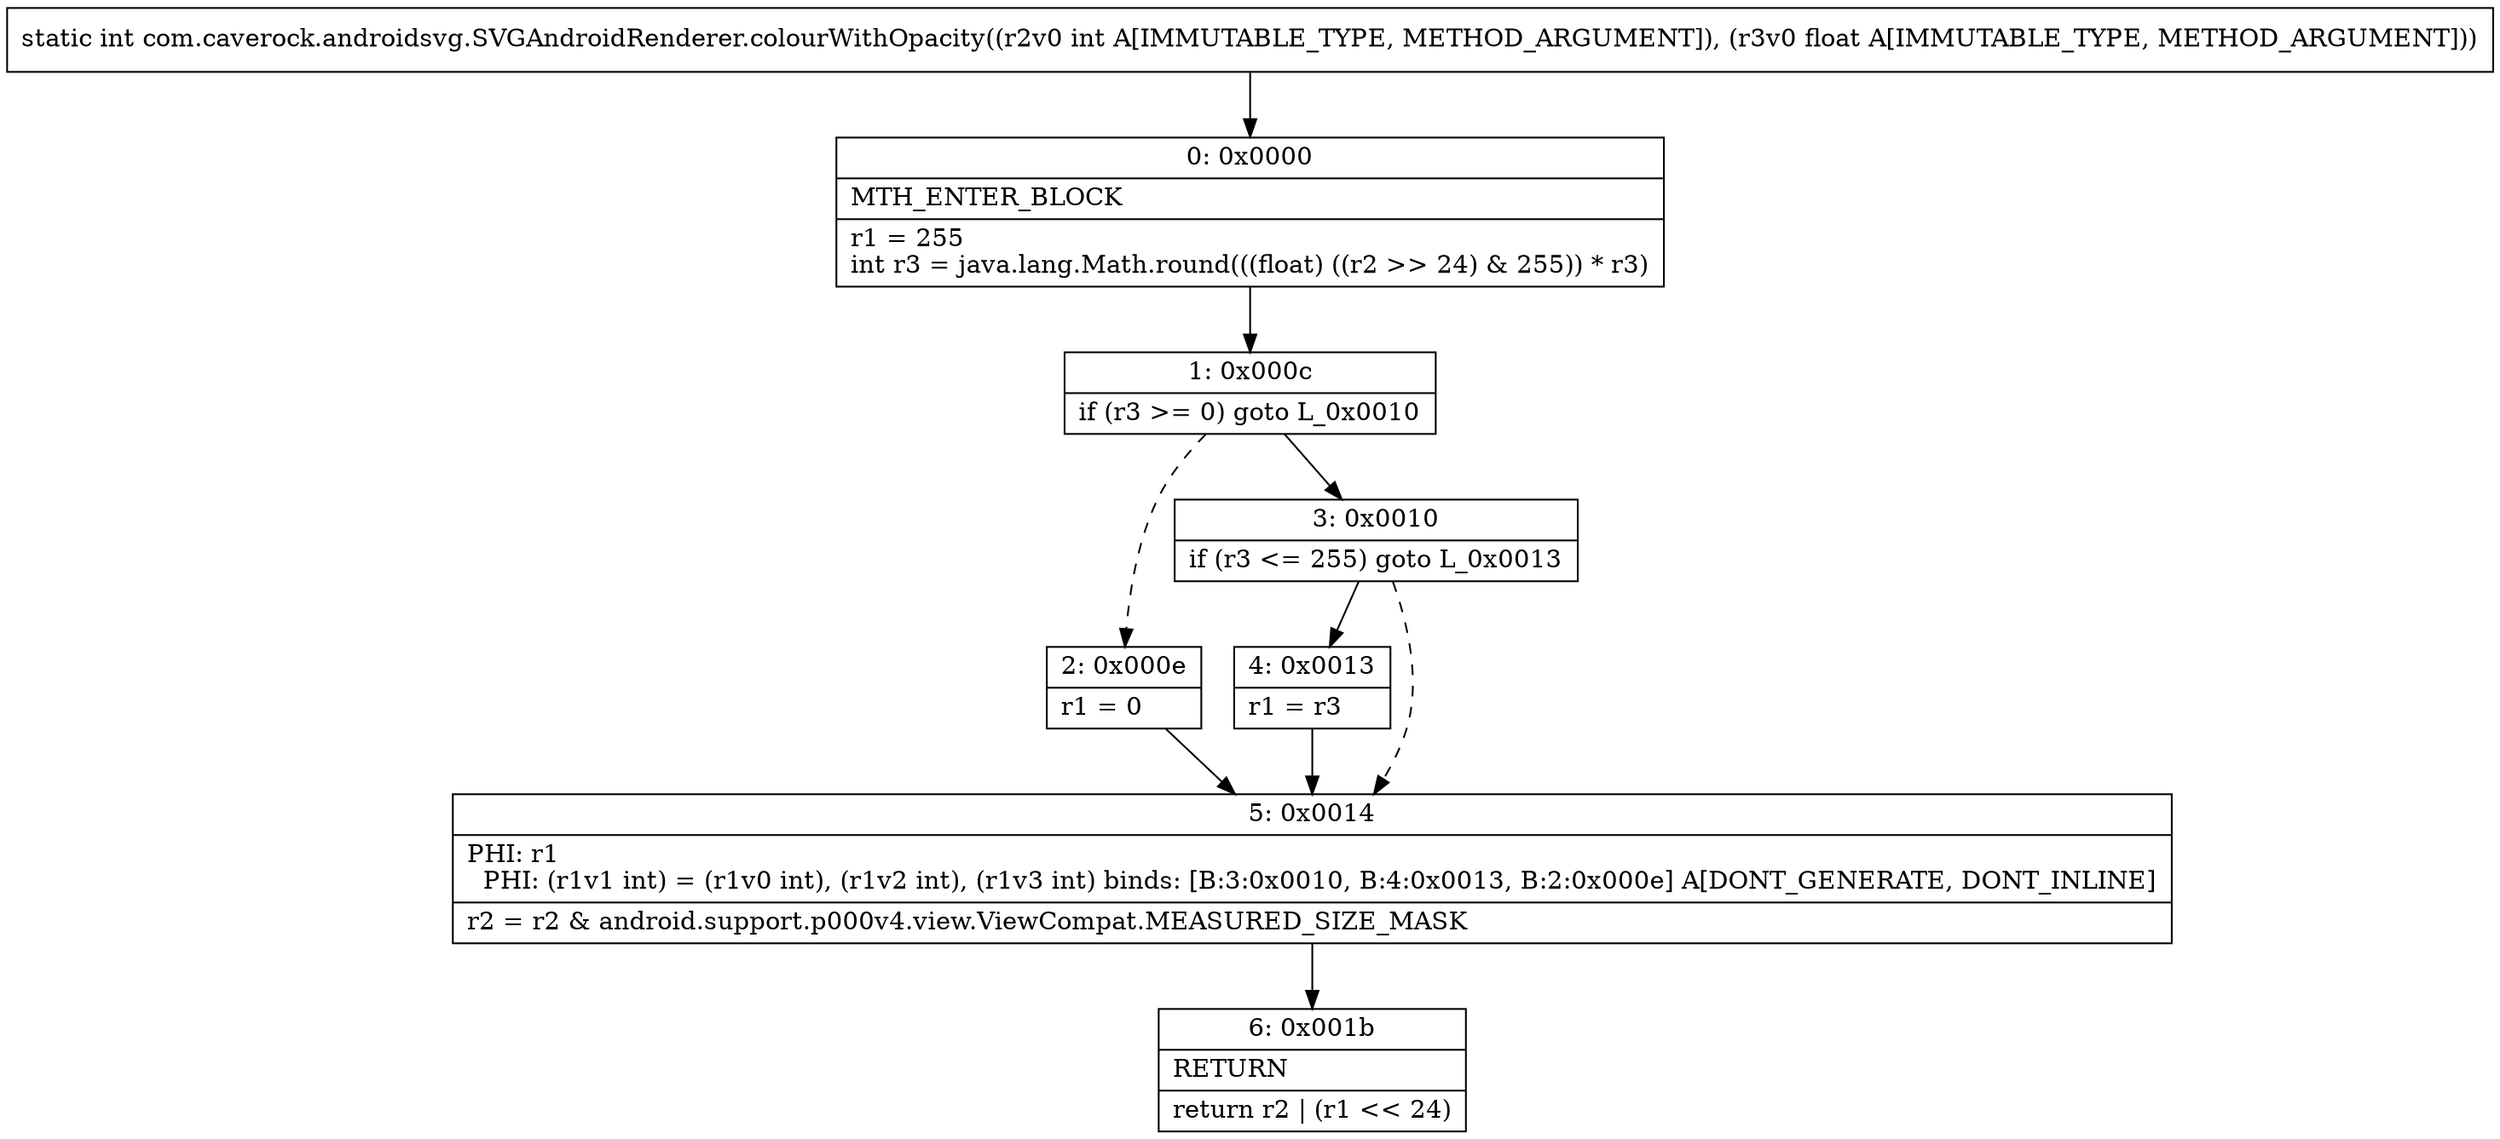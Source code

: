 digraph "CFG forcom.caverock.androidsvg.SVGAndroidRenderer.colourWithOpacity(IF)I" {
Node_0 [shape=record,label="{0\:\ 0x0000|MTH_ENTER_BLOCK\l|r1 = 255\lint r3 = java.lang.Math.round(((float) ((r2 \>\> 24) & 255)) * r3)\l}"];
Node_1 [shape=record,label="{1\:\ 0x000c|if (r3 \>= 0) goto L_0x0010\l}"];
Node_2 [shape=record,label="{2\:\ 0x000e|r1 = 0\l}"];
Node_3 [shape=record,label="{3\:\ 0x0010|if (r3 \<= 255) goto L_0x0013\l}"];
Node_4 [shape=record,label="{4\:\ 0x0013|r1 = r3\l}"];
Node_5 [shape=record,label="{5\:\ 0x0014|PHI: r1 \l  PHI: (r1v1 int) = (r1v0 int), (r1v2 int), (r1v3 int) binds: [B:3:0x0010, B:4:0x0013, B:2:0x000e] A[DONT_GENERATE, DONT_INLINE]\l|r2 = r2 & android.support.p000v4.view.ViewCompat.MEASURED_SIZE_MASK\l}"];
Node_6 [shape=record,label="{6\:\ 0x001b|RETURN\l|return r2 \| (r1 \<\< 24)\l}"];
MethodNode[shape=record,label="{static int com.caverock.androidsvg.SVGAndroidRenderer.colourWithOpacity((r2v0 int A[IMMUTABLE_TYPE, METHOD_ARGUMENT]), (r3v0 float A[IMMUTABLE_TYPE, METHOD_ARGUMENT])) }"];
MethodNode -> Node_0;
Node_0 -> Node_1;
Node_1 -> Node_2[style=dashed];
Node_1 -> Node_3;
Node_2 -> Node_5;
Node_3 -> Node_4;
Node_3 -> Node_5[style=dashed];
Node_4 -> Node_5;
Node_5 -> Node_6;
}

